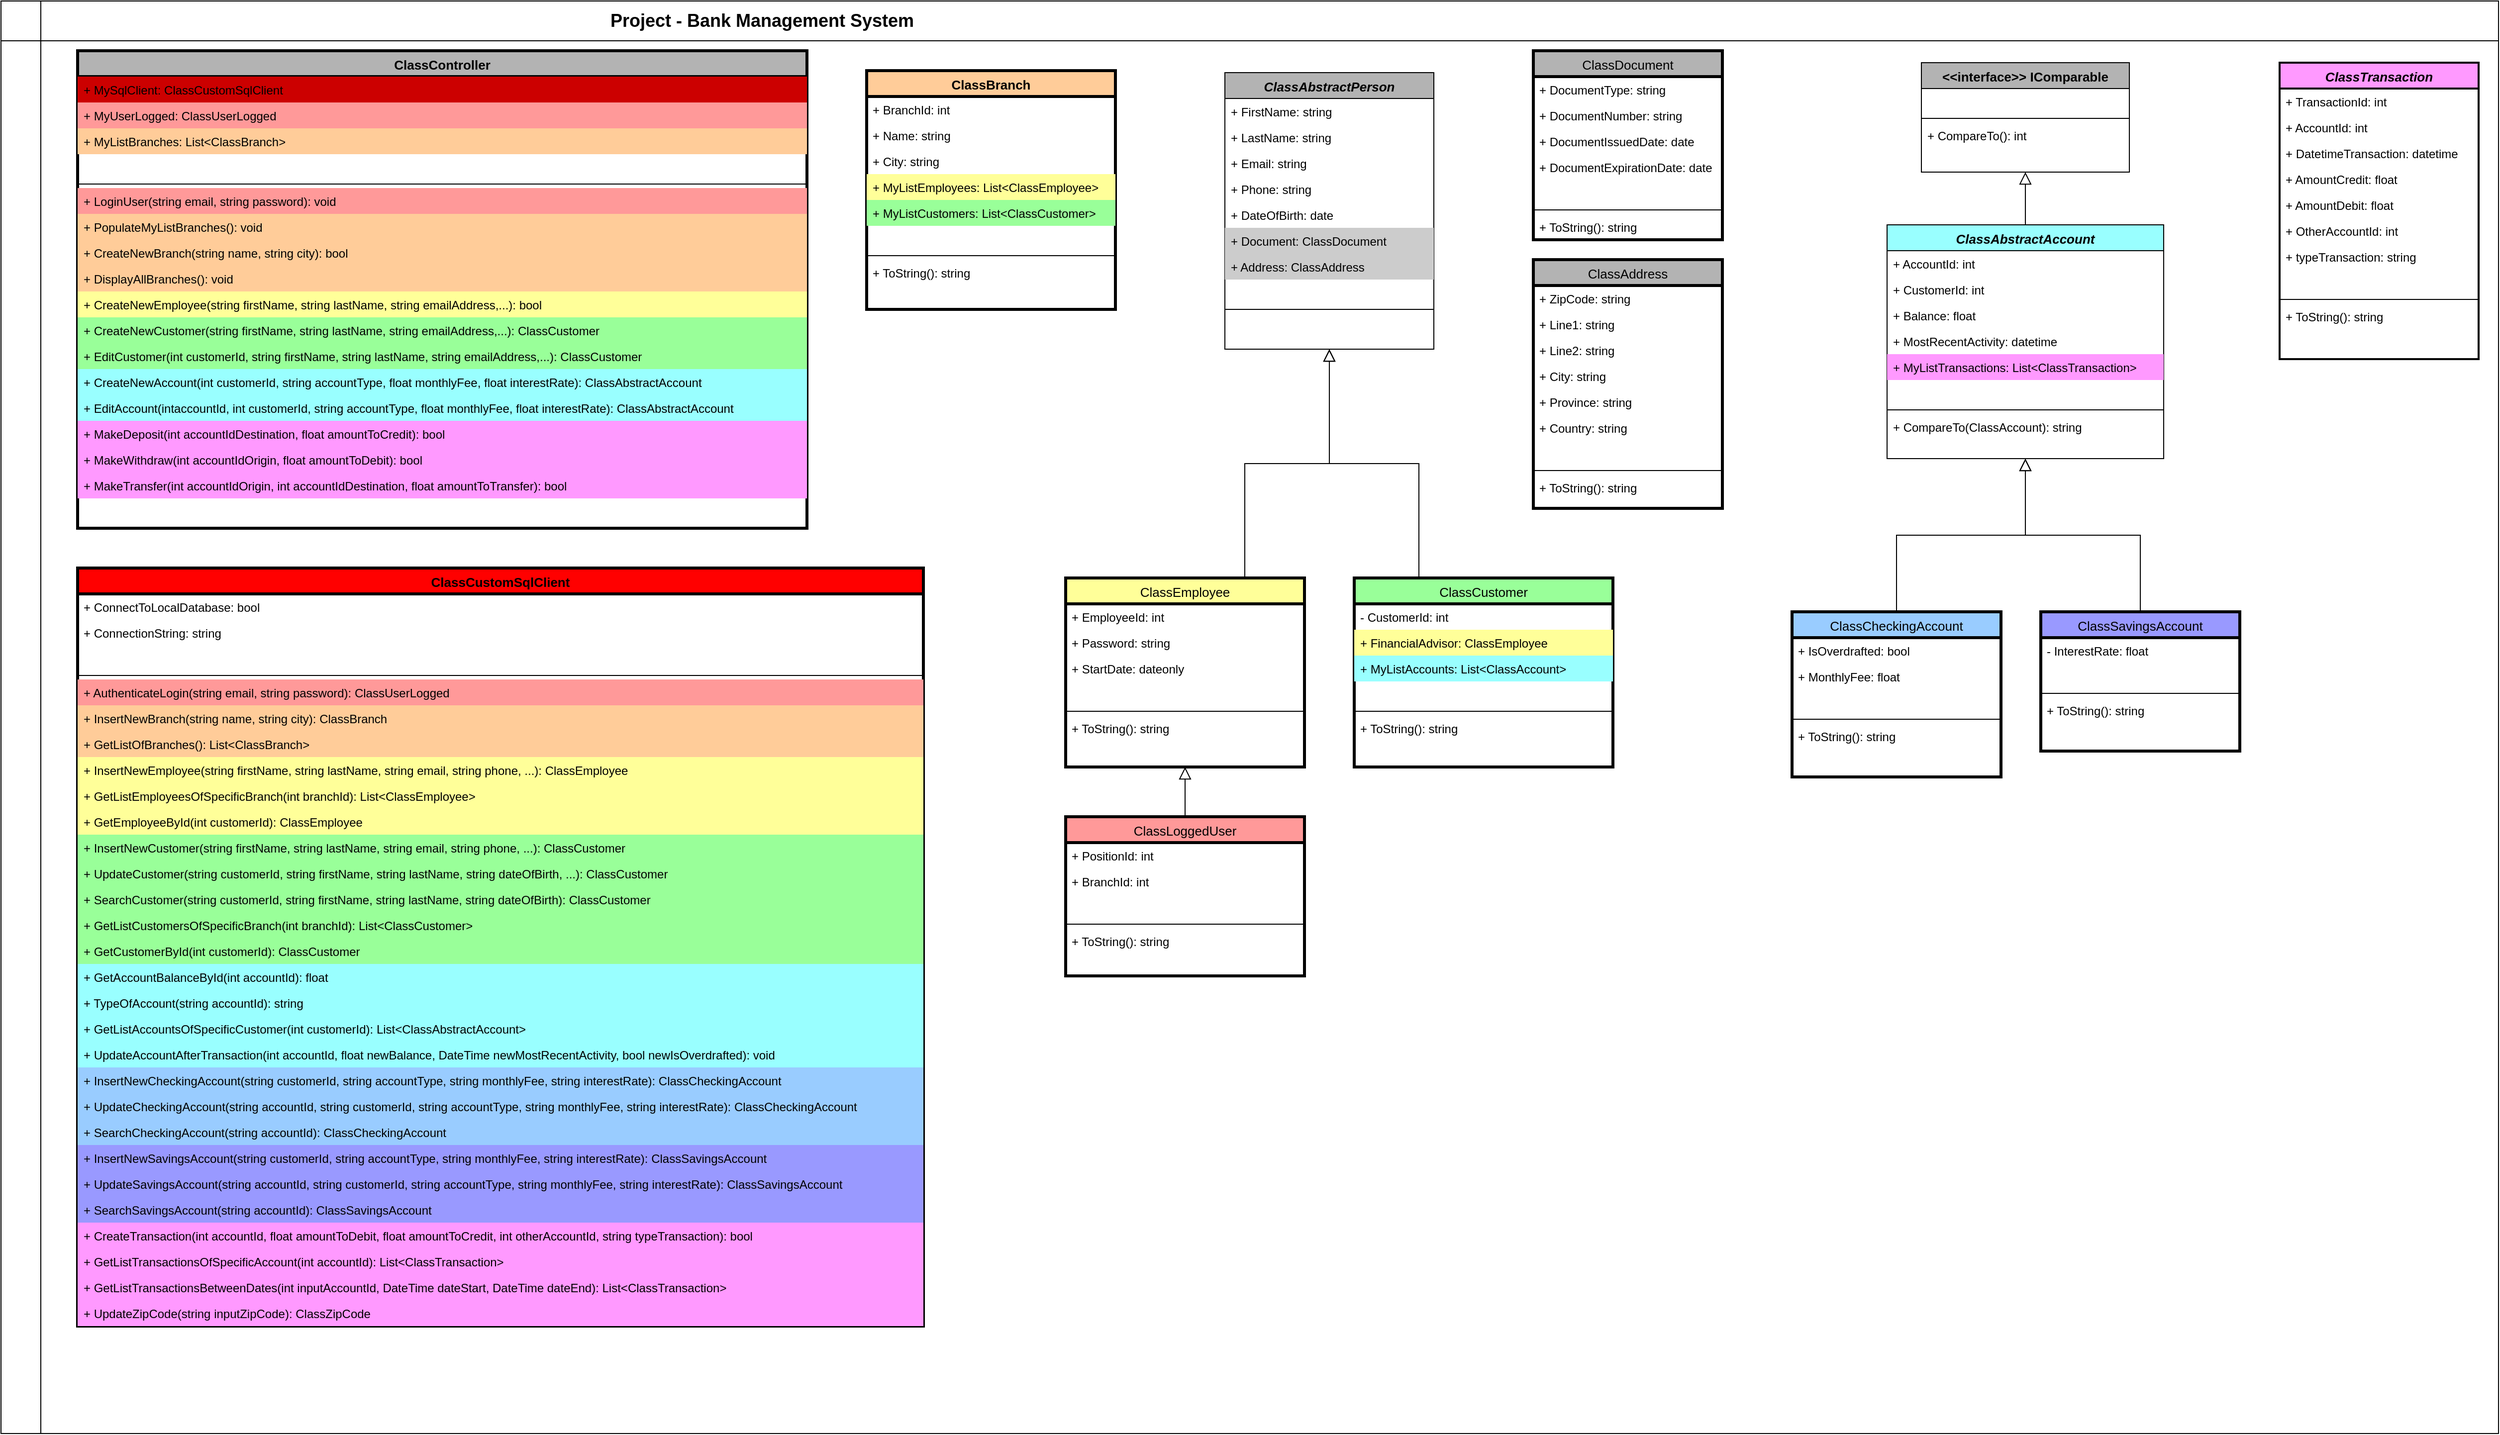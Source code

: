 <mxfile version="21.5.0" type="device">
  <diagram id="C5RBs43oDa-KdzZeNtuy" name="Page-1">
    <mxGraphModel dx="2836" dy="1736" grid="1" gridSize="10" guides="1" tooltips="1" connect="1" arrows="1" fold="1" page="1" pageScale="1" pageWidth="827" pageHeight="1169" math="0" shadow="0">
      <root>
        <mxCell id="WIyWlLk6GJQsqaUBKTNV-0" />
        <mxCell id="WIyWlLk6GJQsqaUBKTNV-1" parent="WIyWlLk6GJQsqaUBKTNV-0" />
        <mxCell id="bWELumP_BHfffEaQlAh1-49" value="" style="shape=internalStorage;whiteSpace=wrap;html=1;backgroundOutline=1;dx=40;dy=40;movable=1;resizable=1;rotatable=1;deletable=1;editable=1;locked=0;connectable=1;" parent="WIyWlLk6GJQsqaUBKTNV-1" vertex="1">
          <mxGeometry x="100" y="60" width="2510" height="1440" as="geometry" />
        </mxCell>
        <mxCell id="bWELumP_BHfffEaQlAh1-0" value="ClassBranch" style="swimlane;fontStyle=1;align=center;verticalAlign=top;childLayout=stackLayout;horizontal=1;startSize=26;horizontalStack=0;resizeParent=1;resizeLast=0;collapsible=1;marginBottom=0;rounded=0;shadow=0;strokeWidth=3;fillColor=#FFCC99;fontSize=13;" parent="WIyWlLk6GJQsqaUBKTNV-1" vertex="1">
          <mxGeometry x="970" y="130" width="250" height="240" as="geometry">
            <mxRectangle x="230" y="140" width="160" height="26" as="alternateBounds" />
          </mxGeometry>
        </mxCell>
        <mxCell id="_OIX7uprU67MnlCqu99Z-2" value="+ BranchId: int" style="text;align=left;verticalAlign=top;spacingLeft=4;spacingRight=4;overflow=hidden;rotatable=0;points=[[0,0.5],[1,0.5]];portConstraint=eastwest;rounded=0;shadow=0;html=0;" parent="bWELumP_BHfffEaQlAh1-0" vertex="1">
          <mxGeometry y="26" width="250" height="26" as="geometry" />
        </mxCell>
        <mxCell id="bWELumP_BHfffEaQlAh1-7" value="+ Name: string" style="text;align=left;verticalAlign=top;spacingLeft=4;spacingRight=4;overflow=hidden;rotatable=0;points=[[0,0.5],[1,0.5]];portConstraint=eastwest;rounded=0;shadow=0;html=0;" parent="bWELumP_BHfffEaQlAh1-0" vertex="1">
          <mxGeometry y="52" width="250" height="26" as="geometry" />
        </mxCell>
        <mxCell id="bWELumP_BHfffEaQlAh1-3" value="+ City: string" style="text;align=left;verticalAlign=top;spacingLeft=4;spacingRight=4;overflow=hidden;rotatable=0;points=[[0,0.5],[1,0.5]];portConstraint=eastwest;rounded=0;shadow=0;html=0;" parent="bWELumP_BHfffEaQlAh1-0" vertex="1">
          <mxGeometry y="78" width="250" height="26" as="geometry" />
        </mxCell>
        <mxCell id="bWELumP_BHfffEaQlAh1-2" value="+ MyListEmployees: List&lt;ClassEmployee&gt;" style="text;align=left;verticalAlign=top;spacingLeft=4;spacingRight=4;overflow=hidden;rotatable=0;points=[[0,0.5],[1,0.5]];portConstraint=eastwest;rounded=0;shadow=0;html=0;fillColor=#FFFF99;" parent="bWELumP_BHfffEaQlAh1-0" vertex="1">
          <mxGeometry y="104" width="250" height="26" as="geometry" />
        </mxCell>
        <mxCell id="bWELumP_BHfffEaQlAh1-1" value="+ MyListCustomers: List&lt;ClassCustomer&gt;" style="text;align=left;verticalAlign=top;spacingLeft=4;spacingRight=4;overflow=hidden;rotatable=0;points=[[0,0.5],[1,0.5]];portConstraint=eastwest;fillColor=#99FF99;" parent="bWELumP_BHfffEaQlAh1-0" vertex="1">
          <mxGeometry y="130" width="250" height="26" as="geometry" />
        </mxCell>
        <mxCell id="j_w2-yclpcb8d9SSP0bC-12" value=" " style="text;align=left;verticalAlign=top;spacingLeft=4;spacingRight=4;overflow=hidden;rotatable=0;points=[[0,0.5],[1,0.5]];portConstraint=eastwest;rounded=0;shadow=0;html=0;" parent="bWELumP_BHfffEaQlAh1-0" vertex="1">
          <mxGeometry y="156" width="250" height="26" as="geometry" />
        </mxCell>
        <mxCell id="bWELumP_BHfffEaQlAh1-4" value="" style="line;html=1;strokeWidth=1;align=left;verticalAlign=middle;spacingTop=-1;spacingLeft=3;spacingRight=3;rotatable=0;labelPosition=right;points=[];portConstraint=eastwest;" parent="bWELumP_BHfffEaQlAh1-0" vertex="1">
          <mxGeometry y="182" width="250" height="8" as="geometry" />
        </mxCell>
        <mxCell id="bWELumP_BHfffEaQlAh1-11" value="+ ToString(): string" style="text;align=left;verticalAlign=top;spacingLeft=4;spacingRight=4;overflow=hidden;rotatable=0;points=[[0,0.5],[1,0.5]];portConstraint=eastwest;" parent="bWELumP_BHfffEaQlAh1-0" vertex="1">
          <mxGeometry y="190" width="250" height="26" as="geometry" />
        </mxCell>
        <mxCell id="bWELumP_BHfffEaQlAh1-12" value="ClassAbstractPerson" style="swimlane;fontStyle=3;align=center;verticalAlign=top;childLayout=stackLayout;horizontal=1;startSize=26;horizontalStack=0;resizeParent=1;resizeLast=0;collapsible=1;marginBottom=0;rounded=0;shadow=0;strokeWidth=1;fillColor=#B3B3B3;fontSize=13;" parent="WIyWlLk6GJQsqaUBKTNV-1" vertex="1">
          <mxGeometry x="1330" y="132" width="210" height="278" as="geometry">
            <mxRectangle x="230" y="140" width="160" height="26" as="alternateBounds" />
          </mxGeometry>
        </mxCell>
        <mxCell id="SCwp3JF2IgFrRKz5RJRV-0" value="+ FirstName: string" style="text;align=left;verticalAlign=top;spacingLeft=4;spacingRight=4;overflow=hidden;rotatable=0;points=[[0,0.5],[1,0.5]];portConstraint=eastwest;rounded=0;shadow=0;html=0;" parent="bWELumP_BHfffEaQlAh1-12" vertex="1">
          <mxGeometry y="26" width="210" height="26" as="geometry" />
        </mxCell>
        <mxCell id="SCwp3JF2IgFrRKz5RJRV-1" value="+ LastName: string" style="text;align=left;verticalAlign=top;spacingLeft=4;spacingRight=4;overflow=hidden;rotatable=0;points=[[0,0.5],[1,0.5]];portConstraint=eastwest;rounded=0;shadow=0;html=0;" parent="bWELumP_BHfffEaQlAh1-12" vertex="1">
          <mxGeometry y="52" width="210" height="26" as="geometry" />
        </mxCell>
        <mxCell id="IxDawxTMTsxduQkfH4O1-29" value="+ Email: string" style="text;align=left;verticalAlign=top;spacingLeft=4;spacingRight=4;overflow=hidden;rotatable=0;points=[[0,0.5],[1,0.5]];portConstraint=eastwest;rounded=0;shadow=0;html=0;" parent="bWELumP_BHfffEaQlAh1-12" vertex="1">
          <mxGeometry y="78" width="210" height="26" as="geometry" />
        </mxCell>
        <mxCell id="SCwp3JF2IgFrRKz5RJRV-6" value="+ Phone: string" style="text;align=left;verticalAlign=top;spacingLeft=4;spacingRight=4;overflow=hidden;rotatable=0;points=[[0,0.5],[1,0.5]];portConstraint=eastwest;rounded=0;shadow=0;html=0;" parent="bWELumP_BHfffEaQlAh1-12" vertex="1">
          <mxGeometry y="104" width="210" height="26" as="geometry" />
        </mxCell>
        <mxCell id="SCwp3JF2IgFrRKz5RJRV-3" value="+ DateOfBirth: date" style="text;align=left;verticalAlign=top;spacingLeft=4;spacingRight=4;overflow=hidden;rotatable=0;points=[[0,0.5],[1,0.5]];portConstraint=eastwest;rounded=0;shadow=0;html=0;" parent="bWELumP_BHfffEaQlAh1-12" vertex="1">
          <mxGeometry y="130" width="210" height="26" as="geometry" />
        </mxCell>
        <mxCell id="SCwp3JF2IgFrRKz5RJRV-2" value="+ Document: ClassDocument" style="text;align=left;verticalAlign=top;spacingLeft=4;spacingRight=4;overflow=hidden;rotatable=0;points=[[0,0.5],[1,0.5]];portConstraint=eastwest;rounded=0;shadow=0;html=0;fillColor=#CCCCCC;" parent="bWELumP_BHfffEaQlAh1-12" vertex="1">
          <mxGeometry y="156" width="210" height="26" as="geometry" />
        </mxCell>
        <mxCell id="SCwp3JF2IgFrRKz5RJRV-4" value="+ Address: ClassAddress" style="text;align=left;verticalAlign=top;spacingLeft=4;spacingRight=4;overflow=hidden;rotatable=0;points=[[0,0.5],[1,0.5]];portConstraint=eastwest;rounded=0;shadow=0;html=0;fillColor=#CCCCCC;" parent="bWELumP_BHfffEaQlAh1-12" vertex="1">
          <mxGeometry y="182" width="210" height="26" as="geometry" />
        </mxCell>
        <mxCell id="j_w2-yclpcb8d9SSP0bC-13" value=" " style="text;align=left;verticalAlign=top;spacingLeft=4;spacingRight=4;overflow=hidden;rotatable=0;points=[[0,0.5],[1,0.5]];portConstraint=eastwest;rounded=0;shadow=0;html=0;" parent="bWELumP_BHfffEaQlAh1-12" vertex="1">
          <mxGeometry y="208" width="210" height="26" as="geometry" />
        </mxCell>
        <mxCell id="bWELumP_BHfffEaQlAh1-17" value="" style="line;html=1;strokeWidth=1;align=left;verticalAlign=middle;spacingTop=-1;spacingLeft=3;spacingRight=3;rotatable=0;labelPosition=right;points=[];portConstraint=eastwest;" parent="bWELumP_BHfffEaQlAh1-12" vertex="1">
          <mxGeometry y="234" width="210" height="8" as="geometry" />
        </mxCell>
        <mxCell id="bWELumP_BHfffEaQlAh1-23" value="ClassController" style="swimlane;fontStyle=1;align=center;verticalAlign=top;childLayout=stackLayout;horizontal=1;startSize=26;horizontalStack=0;resizeParent=1;resizeLast=0;collapsible=1;marginBottom=0;rounded=0;shadow=0;strokeWidth=3;fillColor=#B3B3B3;fontSize=13;" parent="WIyWlLk6GJQsqaUBKTNV-1" vertex="1">
          <mxGeometry x="177" y="110" width="733" height="480" as="geometry">
            <mxRectangle x="230" y="140" width="160" height="26" as="alternateBounds" />
          </mxGeometry>
        </mxCell>
        <mxCell id="IxDawxTMTsxduQkfH4O1-27" value="+ MySqlClient: ClassCustomSqlClient " style="text;align=left;verticalAlign=top;spacingLeft=4;spacingRight=4;overflow=hidden;rotatable=0;points=[[0,0.5],[1,0.5]];portConstraint=eastwest;rounded=0;shadow=0;html=0;fillColor=#CC0000;" parent="bWELumP_BHfffEaQlAh1-23" vertex="1">
          <mxGeometry y="26" width="733" height="26" as="geometry" />
        </mxCell>
        <mxCell id="P_RWplNVgwr7PQFw1oM7-15" value="+ MyUserLogged: ClassUserLogged" style="text;align=left;verticalAlign=top;spacingLeft=4;spacingRight=4;overflow=hidden;rotatable=0;points=[[0,0.5],[1,0.5]];portConstraint=eastwest;rounded=0;shadow=0;html=0;fillColor=#FF9999;" parent="bWELumP_BHfffEaQlAh1-23" vertex="1">
          <mxGeometry y="52" width="733" height="26" as="geometry" />
        </mxCell>
        <mxCell id="bWELumP_BHfffEaQlAh1-25" value="+ MyListBranches: List&lt;ClassBranch&gt;" style="text;align=left;verticalAlign=top;spacingLeft=4;spacingRight=4;overflow=hidden;rotatable=0;points=[[0,0.5],[1,0.5]];portConstraint=eastwest;rounded=0;shadow=0;html=0;fillColor=#FFCC99;" parent="bWELumP_BHfffEaQlAh1-23" vertex="1">
          <mxGeometry y="78" width="733" height="26" as="geometry" />
        </mxCell>
        <mxCell id="j_w2-yclpcb8d9SSP0bC-10" value=" " style="text;align=left;verticalAlign=top;spacingLeft=4;spacingRight=4;overflow=hidden;rotatable=0;points=[[0,0.5],[1,0.5]];portConstraint=eastwest;rounded=0;shadow=0;html=0;" parent="bWELumP_BHfffEaQlAh1-23" vertex="1">
          <mxGeometry y="104" width="733" height="26" as="geometry" />
        </mxCell>
        <mxCell id="bWELumP_BHfffEaQlAh1-26" value="" style="line;html=1;strokeWidth=1;align=left;verticalAlign=middle;spacingTop=-1;spacingLeft=3;spacingRight=3;rotatable=0;labelPosition=right;points=[];portConstraint=eastwest;" parent="bWELumP_BHfffEaQlAh1-23" vertex="1">
          <mxGeometry y="130" width="733" height="8" as="geometry" />
        </mxCell>
        <mxCell id="P_RWplNVgwr7PQFw1oM7-16" value="+ LoginUser(string email, string password): void" style="text;align=left;verticalAlign=top;spacingLeft=4;spacingRight=4;overflow=hidden;rotatable=0;points=[[0,0.5],[1,0.5]];portConstraint=eastwest;rounded=0;shadow=0;html=0;fillColor=#FF9999;" parent="bWELumP_BHfffEaQlAh1-23" vertex="1">
          <mxGeometry y="138" width="733" height="26" as="geometry" />
        </mxCell>
        <mxCell id="tEGWV4L5k7gkgiE-7W8W-2" value="+ PopulateMyListBranches(): void" style="text;align=left;verticalAlign=top;spacingLeft=4;spacingRight=4;overflow=hidden;rotatable=0;points=[[0,0.5],[1,0.5]];portConstraint=eastwest;rounded=0;shadow=0;html=0;fillColor=#FFCC99;" parent="bWELumP_BHfffEaQlAh1-23" vertex="1">
          <mxGeometry y="164" width="733" height="26" as="geometry" />
        </mxCell>
        <mxCell id="7AFvBBdns0E0zydLUYi4-0" value="+ CreateNewBranch(string name, string city): bool" style="text;align=left;verticalAlign=top;spacingLeft=4;spacingRight=4;overflow=hidden;rotatable=0;points=[[0,0.5],[1,0.5]];portConstraint=eastwest;rounded=0;shadow=0;html=0;fillColor=#FFCC99;" parent="bWELumP_BHfffEaQlAh1-23" vertex="1">
          <mxGeometry y="190" width="733" height="26" as="geometry" />
        </mxCell>
        <mxCell id="P_RWplNVgwr7PQFw1oM7-17" value="+ DisplayAllBranches(): void" style="text;align=left;verticalAlign=top;spacingLeft=4;spacingRight=4;overflow=hidden;rotatable=0;points=[[0,0.5],[1,0.5]];portConstraint=eastwest;rounded=0;shadow=0;html=0;fillColor=#FFCC99;" parent="bWELumP_BHfffEaQlAh1-23" vertex="1">
          <mxGeometry y="216" width="733" height="26" as="geometry" />
        </mxCell>
        <mxCell id="j_w2-yclpcb8d9SSP0bC-6" value="+ CreateNewEmployee(string firstName, string lastName, string emailAddress,...): bool" style="text;align=left;verticalAlign=top;spacingLeft=4;spacingRight=4;overflow=hidden;rotatable=0;points=[[0,0.5],[1,0.5]];portConstraint=eastwest;rounded=0;shadow=0;html=0;fillColor=#FFFF99;" parent="bWELumP_BHfffEaQlAh1-23" vertex="1">
          <mxGeometry y="242" width="733" height="26" as="geometry" />
        </mxCell>
        <mxCell id="j_w2-yclpcb8d9SSP0bC-7" value="+ CreateNewCustomer(string firstName, string lastName, string emailAddress,...): ClassCustomer" style="text;align=left;verticalAlign=top;spacingLeft=4;spacingRight=4;overflow=hidden;rotatable=0;points=[[0,0.5],[1,0.5]];portConstraint=eastwest;rounded=0;shadow=0;html=0;fillColor=#99FF99;" parent="bWELumP_BHfffEaQlAh1-23" vertex="1">
          <mxGeometry y="268" width="733" height="26" as="geometry" />
        </mxCell>
        <mxCell id="j_w2-yclpcb8d9SSP0bC-8" value="+ EditCustomer(int customerId, string firstName, string lastName, string emailAddress,...): ClassCustomer" style="text;align=left;verticalAlign=top;spacingLeft=4;spacingRight=4;overflow=hidden;rotatable=0;points=[[0,0.5],[1,0.5]];portConstraint=eastwest;rounded=0;shadow=0;html=0;fillColor=#99FF99;" parent="bWELumP_BHfffEaQlAh1-23" vertex="1">
          <mxGeometry y="294" width="733" height="26" as="geometry" />
        </mxCell>
        <mxCell id="j_w2-yclpcb8d9SSP0bC-1" value="+ CreateNewAccount(int customerId, string accountType, float monthlyFee, float interestRate): ClassAbstractAccount" style="text;align=left;verticalAlign=top;spacingLeft=4;spacingRight=4;overflow=hidden;rotatable=0;points=[[0,0.5],[1,0.5]];portConstraint=eastwest;rounded=0;shadow=0;html=0;fillColor=#99FFFF;" parent="bWELumP_BHfffEaQlAh1-23" vertex="1">
          <mxGeometry y="320" width="733" height="26" as="geometry" />
        </mxCell>
        <mxCell id="j_w2-yclpcb8d9SSP0bC-9" value="+ EditAccount(intaccountId, int customerId, string accountType, float monthlyFee, float interestRate): ClassAbstractAccount" style="text;align=left;verticalAlign=top;spacingLeft=4;spacingRight=4;overflow=hidden;rotatable=0;points=[[0,0.5],[1,0.5]];portConstraint=eastwest;rounded=0;shadow=0;html=0;fillColor=#99FFFF;" parent="bWELumP_BHfffEaQlAh1-23" vertex="1">
          <mxGeometry y="346" width="733" height="26" as="geometry" />
        </mxCell>
        <mxCell id="P_RWplNVgwr7PQFw1oM7-18" value="+ MakeDeposit(int accountIdDestination, float amountToCredit): bool" style="text;align=left;verticalAlign=top;spacingLeft=4;spacingRight=4;overflow=hidden;rotatable=0;points=[[0,0.5],[1,0.5]];portConstraint=eastwest;rounded=0;shadow=0;html=0;fillColor=#FF99FF;" parent="bWELumP_BHfffEaQlAh1-23" vertex="1">
          <mxGeometry y="372" width="733" height="26" as="geometry" />
        </mxCell>
        <mxCell id="P_RWplNVgwr7PQFw1oM7-19" value="+ MakeWithdraw(int accountIdOrigin, float amountToDebit): bool" style="text;align=left;verticalAlign=top;spacingLeft=4;spacingRight=4;overflow=hidden;rotatable=0;points=[[0,0.5],[1,0.5]];portConstraint=eastwest;rounded=0;shadow=0;html=0;fillColor=#FF99FF;" parent="bWELumP_BHfffEaQlAh1-23" vertex="1">
          <mxGeometry y="398" width="733" height="26" as="geometry" />
        </mxCell>
        <mxCell id="P_RWplNVgwr7PQFw1oM7-20" value="+ MakeTransfer(int accountIdOrigin, int accountIdDestination, float amountToTransfer): bool" style="text;align=left;verticalAlign=top;spacingLeft=4;spacingRight=4;overflow=hidden;rotatable=0;points=[[0,0.5],[1,0.5]];portConstraint=eastwest;rounded=0;shadow=0;html=0;fillColor=#FF99FF;" parent="bWELumP_BHfffEaQlAh1-23" vertex="1">
          <mxGeometry y="424" width="733" height="26" as="geometry" />
        </mxCell>
        <mxCell id="bWELumP_BHfffEaQlAh1-38" value="ClassCustomer" style="swimlane;fontStyle=0;align=center;verticalAlign=top;childLayout=stackLayout;horizontal=1;startSize=26;horizontalStack=0;resizeParent=1;resizeLast=0;collapsible=1;marginBottom=0;rounded=0;shadow=0;strokeWidth=3;fillColor=#99FF99;fontSize=13;" parent="WIyWlLk6GJQsqaUBKTNV-1" vertex="1">
          <mxGeometry x="1460" y="640" width="260" height="190" as="geometry">
            <mxRectangle x="130" y="380" width="160" height="26" as="alternateBounds" />
          </mxGeometry>
        </mxCell>
        <mxCell id="bWELumP_BHfffEaQlAh1-40" value="- CustomerId: int" style="text;align=left;verticalAlign=top;spacingLeft=4;spacingRight=4;overflow=hidden;rotatable=0;points=[[0,0.5],[1,0.5]];portConstraint=eastwest;rounded=0;shadow=0;html=0;" parent="bWELumP_BHfffEaQlAh1-38" vertex="1">
          <mxGeometry y="26" width="260" height="26" as="geometry" />
        </mxCell>
        <mxCell id="IxDawxTMTsxduQkfH4O1-41" value="+ FinancialAdvisor: ClassEmployee" style="text;align=left;verticalAlign=top;spacingLeft=4;spacingRight=4;overflow=hidden;rotatable=0;points=[[0,0.5],[1,0.5]];portConstraint=eastwest;rounded=0;shadow=0;html=0;fillColor=#FFFF99;" parent="bWELumP_BHfffEaQlAh1-38" vertex="1">
          <mxGeometry y="52" width="260" height="26" as="geometry" />
        </mxCell>
        <mxCell id="IxDawxTMTsxduQkfH4O1-26" value="+ MyListAccounts: List&lt;ClassAccount&gt;" style="text;align=left;verticalAlign=top;spacingLeft=4;spacingRight=4;overflow=hidden;rotatable=0;points=[[0,0.5],[1,0.5]];portConstraint=eastwest;rounded=0;shadow=0;html=0;fillColor=#99FFFF;" parent="bWELumP_BHfffEaQlAh1-38" vertex="1">
          <mxGeometry y="78" width="260" height="26" as="geometry" />
        </mxCell>
        <mxCell id="j_w2-yclpcb8d9SSP0bC-16" value=" " style="text;align=left;verticalAlign=top;spacingLeft=4;spacingRight=4;overflow=hidden;rotatable=0;points=[[0,0.5],[1,0.5]];portConstraint=eastwest;rounded=0;shadow=0;html=0;" parent="bWELumP_BHfffEaQlAh1-38" vertex="1">
          <mxGeometry y="104" width="260" height="26" as="geometry" />
        </mxCell>
        <mxCell id="bWELumP_BHfffEaQlAh1-41" value="" style="line;html=1;strokeWidth=1;align=left;verticalAlign=middle;spacingTop=-1;spacingLeft=3;spacingRight=3;rotatable=0;labelPosition=right;points=[];portConstraint=eastwest;" parent="bWELumP_BHfffEaQlAh1-38" vertex="1">
          <mxGeometry y="130" width="260" height="8" as="geometry" />
        </mxCell>
        <mxCell id="_OIX7uprU67MnlCqu99Z-14" value="+ ToString(): string" style="text;align=left;verticalAlign=top;spacingLeft=4;spacingRight=4;overflow=hidden;rotatable=0;points=[[0,0.5],[1,0.5]];portConstraint=eastwest;" parent="bWELumP_BHfffEaQlAh1-38" vertex="1">
          <mxGeometry y="138" width="260" height="26" as="geometry" />
        </mxCell>
        <mxCell id="bWELumP_BHfffEaQlAh1-44" value="" style="endArrow=block;endSize=10;endFill=0;shadow=0;strokeWidth=1;rounded=0;edgeStyle=elbowEdgeStyle;elbow=vertical;exitX=0.25;exitY=0;exitDx=0;exitDy=0;" parent="WIyWlLk6GJQsqaUBKTNV-1" source="bWELumP_BHfffEaQlAh1-38" target="bWELumP_BHfffEaQlAh1-12" edge="1">
          <mxGeometry width="160" relative="1" as="geometry">
            <mxPoint x="1200" y="261" as="sourcePoint" />
            <mxPoint x="1315" y="440" as="targetPoint" />
          </mxGeometry>
        </mxCell>
        <mxCell id="bWELumP_BHfffEaQlAh1-45" value="ClassEmployee" style="swimlane;fontStyle=0;align=center;verticalAlign=top;childLayout=stackLayout;horizontal=1;startSize=26;horizontalStack=0;resizeParent=1;resizeLast=0;collapsible=1;marginBottom=0;rounded=0;shadow=0;strokeWidth=3;fillColor=#FFFF99;fontSize=13;" parent="WIyWlLk6GJQsqaUBKTNV-1" vertex="1">
          <mxGeometry x="1170" y="640" width="240" height="190" as="geometry">
            <mxRectangle x="340" y="380" width="170" height="26" as="alternateBounds" />
          </mxGeometry>
        </mxCell>
        <mxCell id="bWELumP_BHfffEaQlAh1-46" value="+ EmployeeId: int" style="text;align=left;verticalAlign=top;spacingLeft=4;spacingRight=4;overflow=hidden;rotatable=0;points=[[0,0.5],[1,0.5]];portConstraint=eastwest;" parent="bWELumP_BHfffEaQlAh1-45" vertex="1">
          <mxGeometry y="26" width="240" height="26" as="geometry" />
        </mxCell>
        <mxCell id="IxDawxTMTsxduQkfH4O1-28" value="+ Password: string" style="text;align=left;verticalAlign=top;spacingLeft=4;spacingRight=4;overflow=hidden;rotatable=0;points=[[0,0.5],[1,0.5]];portConstraint=eastwest;rounded=0;shadow=0;html=0;" parent="bWELumP_BHfffEaQlAh1-45" vertex="1">
          <mxGeometry y="52" width="240" height="26" as="geometry" />
        </mxCell>
        <mxCell id="IxDawxTMTsxduQkfH4O1-1" value="+ StartDate: dateonly" style="text;align=left;verticalAlign=top;spacingLeft=4;spacingRight=4;overflow=hidden;rotatable=0;points=[[0,0.5],[1,0.5]];portConstraint=eastwest;" parent="bWELumP_BHfffEaQlAh1-45" vertex="1">
          <mxGeometry y="78" width="240" height="26" as="geometry" />
        </mxCell>
        <mxCell id="j_w2-yclpcb8d9SSP0bC-14" value=" " style="text;align=left;verticalAlign=top;spacingLeft=4;spacingRight=4;overflow=hidden;rotatable=0;points=[[0,0.5],[1,0.5]];portConstraint=eastwest;" parent="bWELumP_BHfffEaQlAh1-45" vertex="1">
          <mxGeometry y="104" width="240" height="26" as="geometry" />
        </mxCell>
        <mxCell id="bWELumP_BHfffEaQlAh1-47" value="" style="line;html=1;strokeWidth=1;align=left;verticalAlign=middle;spacingTop=-1;spacingLeft=3;spacingRight=3;rotatable=0;labelPosition=right;points=[];portConstraint=eastwest;" parent="bWELumP_BHfffEaQlAh1-45" vertex="1">
          <mxGeometry y="130" width="240" height="8" as="geometry" />
        </mxCell>
        <mxCell id="_OIX7uprU67MnlCqu99Z-16" value="+ ToString(): string" style="text;align=left;verticalAlign=top;spacingLeft=4;spacingRight=4;overflow=hidden;rotatable=0;points=[[0,0.5],[1,0.5]];portConstraint=eastwest;" parent="bWELumP_BHfffEaQlAh1-45" vertex="1">
          <mxGeometry y="138" width="240" height="26" as="geometry" />
        </mxCell>
        <mxCell id="bWELumP_BHfffEaQlAh1-48" value="" style="endArrow=block;endSize=10;endFill=0;shadow=0;strokeWidth=1;rounded=0;edgeStyle=elbowEdgeStyle;elbow=vertical;exitX=0.75;exitY=0;exitDx=0;exitDy=0;" parent="WIyWlLk6GJQsqaUBKTNV-1" source="bWELumP_BHfffEaQlAh1-45" target="bWELumP_BHfffEaQlAh1-12" edge="1">
          <mxGeometry width="160" relative="1" as="geometry">
            <mxPoint x="1210" y="431" as="sourcePoint" />
            <mxPoint x="1315" y="440" as="targetPoint" />
          </mxGeometry>
        </mxCell>
        <mxCell id="_OIX7uprU67MnlCqu99Z-0" value="&lt;b style=&quot;&quot;&gt;&lt;font style=&quot;font-size: 18px;&quot;&gt;Project - Bank Management System&lt;/font&gt;&lt;/b&gt;" style="text;strokeColor=none;align=center;fillColor=none;html=1;verticalAlign=middle;whiteSpace=wrap;rounded=0;fontSize=16;" parent="WIyWlLk6GJQsqaUBKTNV-1" vertex="1">
          <mxGeometry x="670" y="70" width="390" height="20" as="geometry" />
        </mxCell>
        <mxCell id="IxDawxTMTsxduQkfH4O1-3" value="ClassAbstractAccount" style="swimlane;fontStyle=3;align=center;verticalAlign=top;childLayout=stackLayout;horizontal=1;startSize=26;horizontalStack=0;resizeParent=1;resizeLast=0;collapsible=1;marginBottom=0;rounded=0;shadow=0;strokeWidth=1;fillColor=#99FFFF;fontSize=13;" parent="WIyWlLk6GJQsqaUBKTNV-1" vertex="1">
          <mxGeometry x="1995.5" y="285" width="278" height="235" as="geometry">
            <mxRectangle x="230" y="140" width="160" height="26" as="alternateBounds" />
          </mxGeometry>
        </mxCell>
        <mxCell id="IxDawxTMTsxduQkfH4O1-4" value="+ AccountId: int" style="text;align=left;verticalAlign=top;spacingLeft=4;spacingRight=4;overflow=hidden;rotatable=0;points=[[0,0.5],[1,0.5]];portConstraint=eastwest;" parent="IxDawxTMTsxduQkfH4O1-3" vertex="1">
          <mxGeometry y="26" width="278" height="26" as="geometry" />
        </mxCell>
        <mxCell id="P_RWplNVgwr7PQFw1oM7-4" value="+ CustomerId: int" style="text;align=left;verticalAlign=top;spacingLeft=4;spacingRight=4;overflow=hidden;rotatable=0;points=[[0,0.5],[1,0.5]];portConstraint=eastwest;" parent="IxDawxTMTsxduQkfH4O1-3" vertex="1">
          <mxGeometry y="52" width="278" height="26" as="geometry" />
        </mxCell>
        <mxCell id="IxDawxTMTsxduQkfH4O1-5" value="+ Balance: float" style="text;align=left;verticalAlign=top;spacingLeft=4;spacingRight=4;overflow=hidden;rotatable=0;points=[[0,0.5],[1,0.5]];portConstraint=eastwest;rounded=0;shadow=0;html=0;" parent="IxDawxTMTsxduQkfH4O1-3" vertex="1">
          <mxGeometry y="78" width="278" height="26" as="geometry" />
        </mxCell>
        <mxCell id="IxDawxTMTsxduQkfH4O1-6" value="+ MostRecentActivity: datetime" style="text;align=left;verticalAlign=top;spacingLeft=4;spacingRight=4;overflow=hidden;rotatable=0;points=[[0,0.5],[1,0.5]];portConstraint=eastwest;rounded=0;shadow=0;html=0;" parent="IxDawxTMTsxduQkfH4O1-3" vertex="1">
          <mxGeometry y="104" width="278" height="26" as="geometry" />
        </mxCell>
        <mxCell id="IxDawxTMTsxduQkfH4O1-67" value="+ MyListTransactions: List&lt;ClassTransaction&gt;" style="text;align=left;verticalAlign=top;spacingLeft=4;spacingRight=4;overflow=hidden;rotatable=0;points=[[0,0.5],[1,0.5]];portConstraint=eastwest;rounded=0;shadow=0;html=0;fillColor=#FF99FF;" parent="IxDawxTMTsxduQkfH4O1-3" vertex="1">
          <mxGeometry y="130" width="278" height="26" as="geometry" />
        </mxCell>
        <mxCell id="j_w2-yclpcb8d9SSP0bC-19" value=" " style="text;align=left;verticalAlign=top;spacingLeft=4;spacingRight=4;overflow=hidden;rotatable=0;points=[[0,0.5],[1,0.5]];portConstraint=eastwest;rounded=0;shadow=0;html=0;" parent="IxDawxTMTsxduQkfH4O1-3" vertex="1">
          <mxGeometry y="156" width="278" height="26" as="geometry" />
        </mxCell>
        <mxCell id="IxDawxTMTsxduQkfH4O1-7" value="" style="line;html=1;strokeWidth=1;align=left;verticalAlign=middle;spacingTop=-1;spacingLeft=3;spacingRight=3;rotatable=0;labelPosition=right;points=[];portConstraint=eastwest;" parent="IxDawxTMTsxduQkfH4O1-3" vertex="1">
          <mxGeometry y="182" width="278" height="8" as="geometry" />
        </mxCell>
        <mxCell id="IxDawxTMTsxduQkfH4O1-8" value="+ CompareTo(ClassAccount): string" style="text;align=left;verticalAlign=top;spacingLeft=4;spacingRight=4;overflow=hidden;rotatable=0;points=[[0,0.5],[1,0.5]];portConstraint=eastwest;" parent="IxDawxTMTsxduQkfH4O1-3" vertex="1">
          <mxGeometry y="190" width="278" height="26" as="geometry" />
        </mxCell>
        <mxCell id="IxDawxTMTsxduQkfH4O1-9" value="ClassCheckingAccount" style="swimlane;fontStyle=0;align=center;verticalAlign=top;childLayout=stackLayout;horizontal=1;startSize=26;horizontalStack=0;resizeParent=1;resizeLast=0;collapsible=1;marginBottom=0;rounded=0;shadow=0;strokeWidth=3;fillColor=#99CCFF;fontSize=13;" parent="WIyWlLk6GJQsqaUBKTNV-1" vertex="1">
          <mxGeometry x="1900" y="674" width="210" height="166" as="geometry">
            <mxRectangle x="130" y="380" width="160" height="26" as="alternateBounds" />
          </mxGeometry>
        </mxCell>
        <mxCell id="IxDawxTMTsxduQkfH4O1-10" value="+ IsOverdrafted: bool" style="text;align=left;verticalAlign=top;spacingLeft=4;spacingRight=4;overflow=hidden;rotatable=0;points=[[0,0.5],[1,0.5]];portConstraint=eastwest;rounded=0;shadow=0;html=0;" parent="IxDawxTMTsxduQkfH4O1-9" vertex="1">
          <mxGeometry y="26" width="210" height="26" as="geometry" />
        </mxCell>
        <mxCell id="P_RWplNVgwr7PQFw1oM7-3" value="+ MonthlyFee: float" style="text;align=left;verticalAlign=top;spacingLeft=4;spacingRight=4;overflow=hidden;rotatable=0;points=[[0,0.5],[1,0.5]];portConstraint=eastwest;rounded=0;shadow=0;html=0;" parent="IxDawxTMTsxduQkfH4O1-9" vertex="1">
          <mxGeometry y="52" width="210" height="26" as="geometry" />
        </mxCell>
        <mxCell id="j_w2-yclpcb8d9SSP0bC-20" value=" " style="text;align=left;verticalAlign=top;spacingLeft=4;spacingRight=4;overflow=hidden;rotatable=0;points=[[0,0.5],[1,0.5]];portConstraint=eastwest;rounded=0;shadow=0;html=0;" parent="IxDawxTMTsxduQkfH4O1-9" vertex="1">
          <mxGeometry y="78" width="210" height="26" as="geometry" />
        </mxCell>
        <mxCell id="IxDawxTMTsxduQkfH4O1-11" value="" style="line;html=1;strokeWidth=1;align=left;verticalAlign=middle;spacingTop=-1;spacingLeft=3;spacingRight=3;rotatable=0;labelPosition=right;points=[];portConstraint=eastwest;" parent="IxDawxTMTsxduQkfH4O1-9" vertex="1">
          <mxGeometry y="104" width="210" height="8" as="geometry" />
        </mxCell>
        <mxCell id="IxDawxTMTsxduQkfH4O1-71" value="+ ToString(): string" style="text;align=left;verticalAlign=top;spacingLeft=4;spacingRight=4;overflow=hidden;rotatable=0;points=[[0,0.5],[1,0.5]];portConstraint=eastwest;" parent="IxDawxTMTsxduQkfH4O1-9" vertex="1">
          <mxGeometry y="112" width="210" height="26" as="geometry" />
        </mxCell>
        <mxCell id="IxDawxTMTsxduQkfH4O1-13" value="" style="endArrow=block;endSize=10;endFill=0;shadow=0;strokeWidth=1;rounded=0;edgeStyle=elbowEdgeStyle;elbow=vertical;entryX=0.5;entryY=1;entryDx=0;entryDy=0;" parent="WIyWlLk6GJQsqaUBKTNV-1" source="IxDawxTMTsxduQkfH4O1-9" target="IxDawxTMTsxduQkfH4O1-3" edge="1">
          <mxGeometry width="160" relative="1" as="geometry">
            <mxPoint x="1752" y="369" as="sourcePoint" />
            <mxPoint x="1872" y="494" as="targetPoint" />
          </mxGeometry>
        </mxCell>
        <mxCell id="IxDawxTMTsxduQkfH4O1-14" value="ClassSavingsAccount" style="swimlane;fontStyle=0;align=center;verticalAlign=top;childLayout=stackLayout;horizontal=1;startSize=26;horizontalStack=0;resizeParent=1;resizeLast=0;collapsible=1;marginBottom=0;rounded=0;shadow=0;strokeWidth=3;fillColor=#9999FF;fontSize=13;" parent="WIyWlLk6GJQsqaUBKTNV-1" vertex="1">
          <mxGeometry x="2150" y="674" width="200" height="140" as="geometry">
            <mxRectangle x="340" y="380" width="170" height="26" as="alternateBounds" />
          </mxGeometry>
        </mxCell>
        <mxCell id="IxDawxTMTsxduQkfH4O1-15" value="- InterestRate: float" style="text;align=left;verticalAlign=top;spacingLeft=4;spacingRight=4;overflow=hidden;rotatable=0;points=[[0,0.5],[1,0.5]];portConstraint=eastwest;" parent="IxDawxTMTsxduQkfH4O1-14" vertex="1">
          <mxGeometry y="26" width="200" height="26" as="geometry" />
        </mxCell>
        <mxCell id="j_w2-yclpcb8d9SSP0bC-21" value=" " style="text;align=left;verticalAlign=top;spacingLeft=4;spacingRight=4;overflow=hidden;rotatable=0;points=[[0,0.5],[1,0.5]];portConstraint=eastwest;" parent="IxDawxTMTsxduQkfH4O1-14" vertex="1">
          <mxGeometry y="52" width="200" height="26" as="geometry" />
        </mxCell>
        <mxCell id="IxDawxTMTsxduQkfH4O1-18" value="" style="line;html=1;strokeWidth=1;align=left;verticalAlign=middle;spacingTop=-1;spacingLeft=3;spacingRight=3;rotatable=0;labelPosition=right;points=[];portConstraint=eastwest;" parent="IxDawxTMTsxduQkfH4O1-14" vertex="1">
          <mxGeometry y="78" width="200" height="8" as="geometry" />
        </mxCell>
        <mxCell id="IxDawxTMTsxduQkfH4O1-19" value="+ ToString(): string" style="text;align=left;verticalAlign=top;spacingLeft=4;spacingRight=4;overflow=hidden;rotatable=0;points=[[0,0.5],[1,0.5]];portConstraint=eastwest;" parent="IxDawxTMTsxduQkfH4O1-14" vertex="1">
          <mxGeometry y="86" width="200" height="26" as="geometry" />
        </mxCell>
        <mxCell id="IxDawxTMTsxduQkfH4O1-20" value="" style="endArrow=block;endSize=10;endFill=0;shadow=0;strokeWidth=1;rounded=0;edgeStyle=elbowEdgeStyle;elbow=vertical;entryX=0.5;entryY=1;entryDx=0;entryDy=0;" parent="WIyWlLk6GJQsqaUBKTNV-1" source="IxDawxTMTsxduQkfH4O1-14" target="IxDawxTMTsxduQkfH4O1-3" edge="1">
          <mxGeometry width="160" relative="1" as="geometry">
            <mxPoint x="1762" y="539" as="sourcePoint" />
            <mxPoint x="1872" y="484" as="targetPoint" />
          </mxGeometry>
        </mxCell>
        <mxCell id="IxDawxTMTsxduQkfH4O1-21" value="&lt;&lt;interface&gt;&gt; IComparable" style="swimlane;fontStyle=1;align=center;verticalAlign=top;childLayout=stackLayout;horizontal=1;startSize=26;horizontalStack=0;resizeParent=1;resizeLast=0;collapsible=1;marginBottom=0;rounded=0;shadow=0;strokeWidth=1;fillColor=#B3B3B3;fontSize=13;" parent="WIyWlLk6GJQsqaUBKTNV-1" vertex="1">
          <mxGeometry x="2030" y="122" width="209" height="110" as="geometry">
            <mxRectangle x="230" y="140" width="160" height="26" as="alternateBounds" />
          </mxGeometry>
        </mxCell>
        <mxCell id="IxDawxTMTsxduQkfH4O1-22" value=" " style="text;align=left;verticalAlign=top;spacingLeft=4;spacingRight=4;overflow=hidden;rotatable=0;points=[[0,0.5],[1,0.5]];portConstraint=eastwest;" parent="IxDawxTMTsxduQkfH4O1-21" vertex="1">
          <mxGeometry y="26" width="209" height="26" as="geometry" />
        </mxCell>
        <mxCell id="IxDawxTMTsxduQkfH4O1-23" value="" style="line;html=1;strokeWidth=1;align=left;verticalAlign=middle;spacingTop=-1;spacingLeft=3;spacingRight=3;rotatable=0;labelPosition=right;points=[];portConstraint=eastwest;" parent="IxDawxTMTsxduQkfH4O1-21" vertex="1">
          <mxGeometry y="52" width="209" height="8" as="geometry" />
        </mxCell>
        <mxCell id="IxDawxTMTsxduQkfH4O1-24" value="+ CompareTo(): int" style="text;align=left;verticalAlign=top;spacingLeft=4;spacingRight=4;overflow=hidden;rotatable=0;points=[[0,0.5],[1,0.5]];portConstraint=eastwest;" parent="IxDawxTMTsxduQkfH4O1-21" vertex="1">
          <mxGeometry y="60" width="209" height="26" as="geometry" />
        </mxCell>
        <mxCell id="IxDawxTMTsxduQkfH4O1-25" value="" style="endArrow=block;endSize=10;endFill=0;shadow=0;strokeWidth=1;rounded=0;edgeStyle=elbowEdgeStyle;elbow=vertical;exitX=0.5;exitY=0;exitDx=0;exitDy=0;entryX=0.5;entryY=1;entryDx=0;entryDy=0;" parent="WIyWlLk6GJQsqaUBKTNV-1" source="IxDawxTMTsxduQkfH4O1-3" target="IxDawxTMTsxduQkfH4O1-21" edge="1">
          <mxGeometry width="160" relative="1" as="geometry">
            <mxPoint x="1987" y="414" as="sourcePoint" />
            <mxPoint x="1841" y="284" as="targetPoint" />
          </mxGeometry>
        </mxCell>
        <mxCell id="IxDawxTMTsxduQkfH4O1-44" value="ClassTransaction" style="swimlane;fontStyle=3;align=center;verticalAlign=top;childLayout=stackLayout;horizontal=1;startSize=26;horizontalStack=0;resizeParent=1;resizeLast=0;collapsible=1;marginBottom=0;rounded=0;shadow=0;strokeWidth=2;fillColor=#FF99FF;fontSize=13;" parent="WIyWlLk6GJQsqaUBKTNV-1" vertex="1">
          <mxGeometry x="2390" y="122" width="200" height="298" as="geometry">
            <mxRectangle x="230" y="140" width="160" height="26" as="alternateBounds" />
          </mxGeometry>
        </mxCell>
        <mxCell id="IxDawxTMTsxduQkfH4O1-45" value="+ TransactionId: int" style="text;align=left;verticalAlign=top;spacingLeft=4;spacingRight=4;overflow=hidden;rotatable=0;points=[[0,0.5],[1,0.5]];portConstraint=eastwest;" parent="IxDawxTMTsxduQkfH4O1-44" vertex="1">
          <mxGeometry y="26" width="200" height="26" as="geometry" />
        </mxCell>
        <mxCell id="P_RWplNVgwr7PQFw1oM7-0" value="+ AccountId: int" style="text;align=left;verticalAlign=top;spacingLeft=4;spacingRight=4;overflow=hidden;rotatable=0;points=[[0,0.5],[1,0.5]];portConstraint=eastwest;" parent="IxDawxTMTsxduQkfH4O1-44" vertex="1">
          <mxGeometry y="52" width="200" height="26" as="geometry" />
        </mxCell>
        <mxCell id="IxDawxTMTsxduQkfH4O1-47" value="+ DatetimeTransaction: datetime" style="text;align=left;verticalAlign=top;spacingLeft=4;spacingRight=4;overflow=hidden;rotatable=0;points=[[0,0.5],[1,0.5]];portConstraint=eastwest;rounded=0;shadow=0;html=0;" parent="IxDawxTMTsxduQkfH4O1-44" vertex="1">
          <mxGeometry y="78" width="200" height="26" as="geometry" />
        </mxCell>
        <mxCell id="P_RWplNVgwr7PQFw1oM7-1" value="+ AmountCredit: float" style="text;align=left;verticalAlign=top;spacingLeft=4;spacingRight=4;overflow=hidden;rotatable=0;points=[[0,0.5],[1,0.5]];portConstraint=eastwest;rounded=0;shadow=0;html=0;" parent="IxDawxTMTsxduQkfH4O1-44" vertex="1">
          <mxGeometry y="104" width="200" height="26" as="geometry" />
        </mxCell>
        <mxCell id="IxDawxTMTsxduQkfH4O1-46" value="+ AmountDebit: float" style="text;align=left;verticalAlign=top;spacingLeft=4;spacingRight=4;overflow=hidden;rotatable=0;points=[[0,0.5],[1,0.5]];portConstraint=eastwest;rounded=0;shadow=0;html=0;" parent="IxDawxTMTsxduQkfH4O1-44" vertex="1">
          <mxGeometry y="130" width="200" height="26" as="geometry" />
        </mxCell>
        <mxCell id="P_RWplNVgwr7PQFw1oM7-2" value="+ OtherAccountId: int" style="text;align=left;verticalAlign=top;spacingLeft=4;spacingRight=4;overflow=hidden;rotatable=0;points=[[0,0.5],[1,0.5]];portConstraint=eastwest;rounded=0;shadow=0;html=0;" parent="IxDawxTMTsxduQkfH4O1-44" vertex="1">
          <mxGeometry y="156" width="200" height="26" as="geometry" />
        </mxCell>
        <mxCell id="oTFWgqZtgz8kUjQf01Ag-14" value="+ typeTransaction: string" style="text;align=left;verticalAlign=top;spacingLeft=4;spacingRight=4;overflow=hidden;rotatable=0;points=[[0,0.5],[1,0.5]];portConstraint=eastwest;rounded=0;shadow=0;html=0;" parent="IxDawxTMTsxduQkfH4O1-44" vertex="1">
          <mxGeometry y="182" width="200" height="26" as="geometry" />
        </mxCell>
        <mxCell id="j_w2-yclpcb8d9SSP0bC-22" value=" " style="text;align=left;verticalAlign=top;spacingLeft=4;spacingRight=4;overflow=hidden;rotatable=0;points=[[0,0.5],[1,0.5]];portConstraint=eastwest;rounded=0;shadow=0;html=0;" parent="IxDawxTMTsxduQkfH4O1-44" vertex="1">
          <mxGeometry y="208" width="200" height="26" as="geometry" />
        </mxCell>
        <mxCell id="IxDawxTMTsxduQkfH4O1-48" value="" style="line;html=1;strokeWidth=1;align=left;verticalAlign=middle;spacingTop=-1;spacingLeft=3;spacingRight=3;rotatable=0;labelPosition=right;points=[];portConstraint=eastwest;" parent="IxDawxTMTsxduQkfH4O1-44" vertex="1">
          <mxGeometry y="234" width="200" height="8" as="geometry" />
        </mxCell>
        <mxCell id="IxDawxTMTsxduQkfH4O1-60" value="+ ToString(): string" style="text;align=left;verticalAlign=top;spacingLeft=4;spacingRight=4;overflow=hidden;rotatable=0;points=[[0,0.5],[1,0.5]];portConstraint=eastwest;" parent="IxDawxTMTsxduQkfH4O1-44" vertex="1">
          <mxGeometry y="242" width="200" height="26" as="geometry" />
        </mxCell>
        <mxCell id="SCwp3JF2IgFrRKz5RJRV-7" value="ClassDocument" style="swimlane;fontStyle=0;align=center;verticalAlign=top;childLayout=stackLayout;horizontal=1;startSize=26;horizontalStack=0;resizeParent=1;resizeLast=0;collapsible=1;marginBottom=0;rounded=0;shadow=0;strokeWidth=3;fillColor=#B3B3B3;fontSize=13;" parent="WIyWlLk6GJQsqaUBKTNV-1" vertex="1">
          <mxGeometry x="1640" y="110" width="190" height="190" as="geometry">
            <mxRectangle x="340" y="380" width="170" height="26" as="alternateBounds" />
          </mxGeometry>
        </mxCell>
        <mxCell id="SCwp3JF2IgFrRKz5RJRV-8" value="+ DocumentType: string" style="text;align=left;verticalAlign=top;spacingLeft=4;spacingRight=4;overflow=hidden;rotatable=0;points=[[0,0.5],[1,0.5]];portConstraint=eastwest;" parent="SCwp3JF2IgFrRKz5RJRV-7" vertex="1">
          <mxGeometry y="26" width="190" height="26" as="geometry" />
        </mxCell>
        <mxCell id="SCwp3JF2IgFrRKz5RJRV-9" value="+ DocumentNumber: string" style="text;align=left;verticalAlign=top;spacingLeft=4;spacingRight=4;overflow=hidden;rotatable=0;points=[[0,0.5],[1,0.5]];portConstraint=eastwest;" parent="SCwp3JF2IgFrRKz5RJRV-7" vertex="1">
          <mxGeometry y="52" width="190" height="26" as="geometry" />
        </mxCell>
        <mxCell id="SCwp3JF2IgFrRKz5RJRV-10" value="+ DocumentIssuedDate: date" style="text;align=left;verticalAlign=top;spacingLeft=4;spacingRight=4;overflow=hidden;rotatable=0;points=[[0,0.5],[1,0.5]];portConstraint=eastwest;" parent="SCwp3JF2IgFrRKz5RJRV-7" vertex="1">
          <mxGeometry y="78" width="190" height="26" as="geometry" />
        </mxCell>
        <mxCell id="SCwp3JF2IgFrRKz5RJRV-14" value="+ DocumentExpirationDate: date" style="text;align=left;verticalAlign=top;spacingLeft=4;spacingRight=4;overflow=hidden;rotatable=0;points=[[0,0.5],[1,0.5]];portConstraint=eastwest;" parent="SCwp3JF2IgFrRKz5RJRV-7" vertex="1">
          <mxGeometry y="104" width="190" height="26" as="geometry" />
        </mxCell>
        <mxCell id="j_w2-yclpcb8d9SSP0bC-17" value=" " style="text;align=left;verticalAlign=top;spacingLeft=4;spacingRight=4;overflow=hidden;rotatable=0;points=[[0,0.5],[1,0.5]];portConstraint=eastwest;" parent="SCwp3JF2IgFrRKz5RJRV-7" vertex="1">
          <mxGeometry y="130" width="190" height="26" as="geometry" />
        </mxCell>
        <mxCell id="SCwp3JF2IgFrRKz5RJRV-11" value="" style="line;html=1;strokeWidth=1;align=left;verticalAlign=middle;spacingTop=-1;spacingLeft=3;spacingRight=3;rotatable=0;labelPosition=right;points=[];portConstraint=eastwest;" parent="SCwp3JF2IgFrRKz5RJRV-7" vertex="1">
          <mxGeometry y="156" width="190" height="8" as="geometry" />
        </mxCell>
        <mxCell id="SCwp3JF2IgFrRKz5RJRV-13" value="+ ToString(): string" style="text;align=left;verticalAlign=top;spacingLeft=4;spacingRight=4;overflow=hidden;rotatable=0;points=[[0,0.5],[1,0.5]];portConstraint=eastwest;" parent="SCwp3JF2IgFrRKz5RJRV-7" vertex="1">
          <mxGeometry y="164" width="190" height="26" as="geometry" />
        </mxCell>
        <mxCell id="SCwp3JF2IgFrRKz5RJRV-15" value="ClassAddress" style="swimlane;fontStyle=0;align=center;verticalAlign=top;childLayout=stackLayout;horizontal=1;startSize=26;horizontalStack=0;resizeParent=1;resizeLast=0;collapsible=1;marginBottom=0;rounded=0;shadow=0;strokeWidth=3;fillColor=#B3B3B3;fontSize=13;" parent="WIyWlLk6GJQsqaUBKTNV-1" vertex="1">
          <mxGeometry x="1640" y="320" width="190" height="250" as="geometry">
            <mxRectangle x="340" y="380" width="170" height="26" as="alternateBounds" />
          </mxGeometry>
        </mxCell>
        <mxCell id="SCwp3JF2IgFrRKz5RJRV-16" value="+ ZipCode: string" style="text;align=left;verticalAlign=top;spacingLeft=4;spacingRight=4;overflow=hidden;rotatable=0;points=[[0,0.5],[1,0.5]];portConstraint=eastwest;" parent="SCwp3JF2IgFrRKz5RJRV-15" vertex="1">
          <mxGeometry y="26" width="190" height="26" as="geometry" />
        </mxCell>
        <mxCell id="SCwp3JF2IgFrRKz5RJRV-17" value="+ Line1: string" style="text;align=left;verticalAlign=top;spacingLeft=4;spacingRight=4;overflow=hidden;rotatable=0;points=[[0,0.5],[1,0.5]];portConstraint=eastwest;" parent="SCwp3JF2IgFrRKz5RJRV-15" vertex="1">
          <mxGeometry y="52" width="190" height="26" as="geometry" />
        </mxCell>
        <mxCell id="SCwp3JF2IgFrRKz5RJRV-22" value="+ Line2: string" style="text;align=left;verticalAlign=top;spacingLeft=4;spacingRight=4;overflow=hidden;rotatable=0;points=[[0,0.5],[1,0.5]];portConstraint=eastwest;" parent="SCwp3JF2IgFrRKz5RJRV-15" vertex="1">
          <mxGeometry y="78" width="190" height="26" as="geometry" />
        </mxCell>
        <mxCell id="SCwp3JF2IgFrRKz5RJRV-18" value="+ City: string" style="text;align=left;verticalAlign=top;spacingLeft=4;spacingRight=4;overflow=hidden;rotatable=0;points=[[0,0.5],[1,0.5]];portConstraint=eastwest;" parent="SCwp3JF2IgFrRKz5RJRV-15" vertex="1">
          <mxGeometry y="104" width="190" height="26" as="geometry" />
        </mxCell>
        <mxCell id="SCwp3JF2IgFrRKz5RJRV-19" value="+ Province: string" style="text;align=left;verticalAlign=top;spacingLeft=4;spacingRight=4;overflow=hidden;rotatable=0;points=[[0,0.5],[1,0.5]];portConstraint=eastwest;" parent="SCwp3JF2IgFrRKz5RJRV-15" vertex="1">
          <mxGeometry y="130" width="190" height="26" as="geometry" />
        </mxCell>
        <mxCell id="SCwp3JF2IgFrRKz5RJRV-23" value="+ Country: string" style="text;align=left;verticalAlign=top;spacingLeft=4;spacingRight=4;overflow=hidden;rotatable=0;points=[[0,0.5],[1,0.5]];portConstraint=eastwest;" parent="SCwp3JF2IgFrRKz5RJRV-15" vertex="1">
          <mxGeometry y="156" width="190" height="26" as="geometry" />
        </mxCell>
        <mxCell id="j_w2-yclpcb8d9SSP0bC-18" value=" " style="text;align=left;verticalAlign=top;spacingLeft=4;spacingRight=4;overflow=hidden;rotatable=0;points=[[0,0.5],[1,0.5]];portConstraint=eastwest;" parent="SCwp3JF2IgFrRKz5RJRV-15" vertex="1">
          <mxGeometry y="182" width="190" height="26" as="geometry" />
        </mxCell>
        <mxCell id="SCwp3JF2IgFrRKz5RJRV-20" value="" style="line;html=1;strokeWidth=1;align=left;verticalAlign=middle;spacingTop=-1;spacingLeft=3;spacingRight=3;rotatable=0;labelPosition=right;points=[];portConstraint=eastwest;" parent="SCwp3JF2IgFrRKz5RJRV-15" vertex="1">
          <mxGeometry y="208" width="190" height="8" as="geometry" />
        </mxCell>
        <mxCell id="SCwp3JF2IgFrRKz5RJRV-21" value="+ ToString(): string" style="text;align=left;verticalAlign=top;spacingLeft=4;spacingRight=4;overflow=hidden;rotatable=0;points=[[0,0.5],[1,0.5]];portConstraint=eastwest;" parent="SCwp3JF2IgFrRKz5RJRV-15" vertex="1">
          <mxGeometry y="216" width="190" height="26" as="geometry" />
        </mxCell>
        <mxCell id="WvpL2bf3Nw4fMEwJJKDr-2" value="ClassCustomSqlClient" style="swimlane;fontStyle=1;align=center;verticalAlign=top;childLayout=stackLayout;horizontal=1;startSize=26;horizontalStack=0;resizeParent=1;resizeLast=0;collapsible=1;marginBottom=0;rounded=0;shadow=0;strokeWidth=3;fillColor=#FF0000;fontSize=13;" parent="WIyWlLk6GJQsqaUBKTNV-1" vertex="1">
          <mxGeometry x="177" y="630" width="850" height="762" as="geometry">
            <mxRectangle x="230" y="140" width="160" height="26" as="alternateBounds" />
          </mxGeometry>
        </mxCell>
        <mxCell id="WvpL2bf3Nw4fMEwJJKDr-3" value="+ ConnectToLocalDatabase: bool" style="text;align=left;verticalAlign=top;spacingLeft=4;spacingRight=4;overflow=hidden;rotatable=0;points=[[0,0.5],[1,0.5]];portConstraint=eastwest;rounded=0;shadow=0;html=0;" parent="WvpL2bf3Nw4fMEwJJKDr-2" vertex="1">
          <mxGeometry y="26" width="850" height="26" as="geometry" />
        </mxCell>
        <mxCell id="WvpL2bf3Nw4fMEwJJKDr-4" value="+ ConnectionString: string" style="text;align=left;verticalAlign=top;spacingLeft=4;spacingRight=4;overflow=hidden;rotatable=0;points=[[0,0.5],[1,0.5]];portConstraint=eastwest;rounded=0;shadow=0;html=0;" parent="WvpL2bf3Nw4fMEwJJKDr-2" vertex="1">
          <mxGeometry y="52" width="850" height="26" as="geometry" />
        </mxCell>
        <mxCell id="j_w2-yclpcb8d9SSP0bC-11" value=" " style="text;align=left;verticalAlign=top;spacingLeft=4;spacingRight=4;overflow=hidden;rotatable=0;points=[[0,0.5],[1,0.5]];portConstraint=eastwest;rounded=0;shadow=0;html=0;" parent="WvpL2bf3Nw4fMEwJJKDr-2" vertex="1">
          <mxGeometry y="78" width="850" height="26" as="geometry" />
        </mxCell>
        <mxCell id="WvpL2bf3Nw4fMEwJJKDr-7" value="" style="line;html=1;strokeWidth=1;align=left;verticalAlign=middle;spacingTop=-1;spacingLeft=3;spacingRight=3;rotatable=0;labelPosition=right;points=[];portConstraint=eastwest;" parent="WvpL2bf3Nw4fMEwJJKDr-2" vertex="1">
          <mxGeometry y="104" width="850" height="8" as="geometry" />
        </mxCell>
        <mxCell id="WvpL2bf3Nw4fMEwJJKDr-10" value="+ AuthenticateLogin(string email, string password): ClassUserLogged" style="text;align=left;verticalAlign=top;spacingLeft=4;spacingRight=4;overflow=hidden;rotatable=0;points=[[0,0.5],[1,0.5]];portConstraint=eastwest;rounded=0;shadow=0;html=0;fillColor=#FF9999;" parent="WvpL2bf3Nw4fMEwJJKDr-2" vertex="1">
          <mxGeometry y="112" width="850" height="26" as="geometry" />
        </mxCell>
        <mxCell id="7AFvBBdns0E0zydLUYi4-1" value="+ InsertNewBranch(string name, string city): ClassBranch" style="text;align=left;verticalAlign=top;spacingLeft=4;spacingRight=4;overflow=hidden;rotatable=0;points=[[0,0.5],[1,0.5]];portConstraint=eastwest;rounded=0;shadow=0;html=0;fillColor=#FFCC99;" parent="WvpL2bf3Nw4fMEwJJKDr-2" vertex="1">
          <mxGeometry y="138" width="850" height="26" as="geometry" />
        </mxCell>
        <mxCell id="7AFvBBdns0E0zydLUYi4-2" value="+ GetListOfBranches(): List&lt;ClassBranch&gt;" style="text;align=left;verticalAlign=top;spacingLeft=4;spacingRight=4;overflow=hidden;rotatable=0;points=[[0,0.5],[1,0.5]];portConstraint=eastwest;rounded=0;shadow=0;html=0;fillColor=#FFCC99;" parent="WvpL2bf3Nw4fMEwJJKDr-2" vertex="1">
          <mxGeometry y="164" width="850" height="26" as="geometry" />
        </mxCell>
        <mxCell id="WvpL2bf3Nw4fMEwJJKDr-8" value="+ InsertNewEmployee(string firstName, string lastName, string email, string phone, ...): ClassEmployee" style="text;align=left;verticalAlign=top;spacingLeft=4;spacingRight=4;overflow=hidden;rotatable=0;points=[[0,0.5],[1,0.5]];portConstraint=eastwest;rounded=0;shadow=0;html=0;fillColor=#FFFF99;" parent="WvpL2bf3Nw4fMEwJJKDr-2" vertex="1">
          <mxGeometry y="190" width="850" height="26" as="geometry" />
        </mxCell>
        <mxCell id="WvpL2bf3Nw4fMEwJJKDr-11" value="+ GetListEmployeesOfSpecificBranch(int branchId): List&lt;ClassEmployee&gt;" style="text;align=left;verticalAlign=top;spacingLeft=4;spacingRight=4;overflow=hidden;rotatable=0;points=[[0,0.5],[1,0.5]];portConstraint=eastwest;rounded=0;shadow=0;html=0;fillColor=#FFFF99;" parent="WvpL2bf3Nw4fMEwJJKDr-2" vertex="1">
          <mxGeometry y="216" width="850" height="26" as="geometry" />
        </mxCell>
        <mxCell id="3Tlgts3kh6TtGBxEW1fC-0" value="+ GetEmployeeById(int customerId): ClassEmployee" style="text;align=left;verticalAlign=top;spacingLeft=4;spacingRight=4;overflow=hidden;rotatable=0;points=[[0,0.5],[1,0.5]];portConstraint=eastwest;rounded=0;shadow=0;html=0;fillColor=#FFFF99;" vertex="1" parent="WvpL2bf3Nw4fMEwJJKDr-2">
          <mxGeometry y="242" width="850" height="26" as="geometry" />
        </mxCell>
        <mxCell id="oTFWgqZtgz8kUjQf01Ag-0" value="+ InsertNewCustomer(string firstName, string lastName, string email, string phone, ...): ClassCustomer" style="text;align=left;verticalAlign=top;spacingLeft=4;spacingRight=4;overflow=hidden;rotatable=0;points=[[0,0.5],[1,0.5]];portConstraint=eastwest;rounded=0;shadow=0;html=0;fillColor=#99FF99;" parent="WvpL2bf3Nw4fMEwJJKDr-2" vertex="1">
          <mxGeometry y="268" width="850" height="26" as="geometry" />
        </mxCell>
        <mxCell id="oTFWgqZtgz8kUjQf01Ag-2" value="+ UpdateCustomer(string customerId, string firstName, string lastName, string dateOfBirth, ...): ClassCustomer" style="text;align=left;verticalAlign=top;spacingLeft=4;spacingRight=4;overflow=hidden;rotatable=0;points=[[0,0.5],[1,0.5]];portConstraint=eastwest;rounded=0;shadow=0;html=0;fillColor=#99FF99;" parent="WvpL2bf3Nw4fMEwJJKDr-2" vertex="1">
          <mxGeometry y="294" width="850" height="26" as="geometry" />
        </mxCell>
        <mxCell id="oTFWgqZtgz8kUjQf01Ag-1" value="+ SearchCustomer(string customerId, string firstName, string lastName, string dateOfBirth): ClassCustomer" style="text;align=left;verticalAlign=top;spacingLeft=4;spacingRight=4;overflow=hidden;rotatable=0;points=[[0,0.5],[1,0.5]];portConstraint=eastwest;rounded=0;shadow=0;html=0;fillColor=#99FF99;" parent="WvpL2bf3Nw4fMEwJJKDr-2" vertex="1">
          <mxGeometry y="320" width="850" height="26" as="geometry" />
        </mxCell>
        <mxCell id="oTFWgqZtgz8kUjQf01Ag-3" value="+ GetListCustomersOfSpecificBranch(int branchId): List&lt;ClassCustomer&gt;" style="text;align=left;verticalAlign=top;spacingLeft=4;spacingRight=4;overflow=hidden;rotatable=0;points=[[0,0.5],[1,0.5]];portConstraint=eastwest;rounded=0;shadow=0;html=0;fillColor=#99FF99;" parent="WvpL2bf3Nw4fMEwJJKDr-2" vertex="1">
          <mxGeometry y="346" width="850" height="26" as="geometry" />
        </mxCell>
        <mxCell id="oTFWgqZtgz8kUjQf01Ag-4" value="+ GetCustomerById(int customerId): ClassCustomer" style="text;align=left;verticalAlign=top;spacingLeft=4;spacingRight=4;overflow=hidden;rotatable=0;points=[[0,0.5],[1,0.5]];portConstraint=eastwest;rounded=0;shadow=0;html=0;fillColor=#99FF99;" parent="WvpL2bf3Nw4fMEwJJKDr-2" vertex="1">
          <mxGeometry y="372" width="850" height="26" as="geometry" />
        </mxCell>
        <mxCell id="j_w2-yclpcb8d9SSP0bC-3" value="+ GetAccountBalanceById(int accountId): float" style="text;align=left;verticalAlign=top;spacingLeft=4;spacingRight=4;overflow=hidden;rotatable=0;points=[[0,0.5],[1,0.5]];portConstraint=eastwest;rounded=0;shadow=0;html=0;fillColor=#99FFFF;" parent="WvpL2bf3Nw4fMEwJJKDr-2" vertex="1">
          <mxGeometry y="398" width="850" height="26" as="geometry" />
        </mxCell>
        <mxCell id="oTFWgqZtgz8kUjQf01Ag-10" value="+ TypeOfAccount(string accountId): string" style="text;align=left;verticalAlign=top;spacingLeft=4;spacingRight=4;overflow=hidden;rotatable=0;points=[[0,0.5],[1,0.5]];portConstraint=eastwest;rounded=0;shadow=0;html=0;fillColor=#99FFFF;" parent="WvpL2bf3Nw4fMEwJJKDr-2" vertex="1">
          <mxGeometry y="424" width="850" height="26" as="geometry" />
        </mxCell>
        <mxCell id="oTFWgqZtgz8kUjQf01Ag-9" value="+ GetListAccountsOfSpecificCustomer(int customerId): List&lt;ClassAbstractAccount&gt;" style="text;align=left;verticalAlign=top;spacingLeft=4;spacingRight=4;overflow=hidden;rotatable=0;points=[[0,0.5],[1,0.5]];portConstraint=eastwest;rounded=0;shadow=0;html=0;fillColor=#99FFFF;" parent="WvpL2bf3Nw4fMEwJJKDr-2" vertex="1">
          <mxGeometry y="450" width="850" height="26" as="geometry" />
        </mxCell>
        <mxCell id="j_w2-yclpcb8d9SSP0bC-4" value="+ UpdateAccountAfterTransaction(int accountId, float newBalance, DateTime newMostRecentActivity, bool newIsOverdrafted): void" style="text;align=left;verticalAlign=top;spacingLeft=4;spacingRight=4;overflow=hidden;rotatable=0;points=[[0,0.5],[1,0.5]];portConstraint=eastwest;rounded=0;shadow=0;html=0;fillColor=#99FFFF;" parent="WvpL2bf3Nw4fMEwJJKDr-2" vertex="1">
          <mxGeometry y="476" width="850" height="26" as="geometry" />
        </mxCell>
        <mxCell id="oTFWgqZtgz8kUjQf01Ag-5" value="+ InsertNewCheckingAccount(string customerId, string accountType, string monthlyFee, string interestRate): ClassCheckingAccount" style="text;align=left;verticalAlign=top;spacingLeft=4;spacingRight=4;overflow=hidden;rotatable=0;points=[[0,0.5],[1,0.5]];portConstraint=eastwest;rounded=0;shadow=0;html=0;fillColor=#99CCFF;" parent="WvpL2bf3Nw4fMEwJJKDr-2" vertex="1">
          <mxGeometry y="502" width="850" height="26" as="geometry" />
        </mxCell>
        <mxCell id="oTFWgqZtgz8kUjQf01Ag-6" value="+ UpdateCheckingAccount(string accountId, string customerId, string accountType, string monthlyFee, string interestRate): ClassCheckingAccount" style="text;align=left;verticalAlign=top;spacingLeft=4;spacingRight=4;overflow=hidden;rotatable=0;points=[[0,0.5],[1,0.5]];portConstraint=eastwest;rounded=0;shadow=0;html=0;fillColor=#99CCFF;" parent="WvpL2bf3Nw4fMEwJJKDr-2" vertex="1">
          <mxGeometry y="528" width="850" height="26" as="geometry" />
        </mxCell>
        <mxCell id="oTFWgqZtgz8kUjQf01Ag-7" value="+ SearchCheckingAccount(string accountId): ClassCheckingAccount" style="text;align=left;verticalAlign=top;spacingLeft=4;spacingRight=4;overflow=hidden;rotatable=0;points=[[0,0.5],[1,0.5]];portConstraint=eastwest;rounded=0;shadow=0;html=0;fillColor=#99CCFF;" parent="WvpL2bf3Nw4fMEwJJKDr-2" vertex="1">
          <mxGeometry y="554" width="850" height="26" as="geometry" />
        </mxCell>
        <mxCell id="j_w2-yclpcb8d9SSP0bC-0" value="+ InsertNewSavingsAccount(string customerId, string accountType, string monthlyFee, string interestRate): ClassSavingsAccount" style="text;align=left;verticalAlign=top;spacingLeft=4;spacingRight=4;overflow=hidden;rotatable=0;points=[[0,0.5],[1,0.5]];portConstraint=eastwest;rounded=0;shadow=0;html=0;fillColor=#9999FF;" parent="WvpL2bf3Nw4fMEwJJKDr-2" vertex="1">
          <mxGeometry y="580" width="850" height="26" as="geometry" />
        </mxCell>
        <mxCell id="j_w2-yclpcb8d9SSP0bC-2" value="+ UpdateSavingsAccount(string accountId, string customerId, string accountType, string monthlyFee, string interestRate): ClassSavingsAccount" style="text;align=left;verticalAlign=top;spacingLeft=4;spacingRight=4;overflow=hidden;rotatable=0;points=[[0,0.5],[1,0.5]];portConstraint=eastwest;rounded=0;shadow=0;html=0;fillColor=#9999FF;" parent="WvpL2bf3Nw4fMEwJJKDr-2" vertex="1">
          <mxGeometry y="606" width="850" height="26" as="geometry" />
        </mxCell>
        <mxCell id="oTFWgqZtgz8kUjQf01Ag-8" value="+ SearchSavingsAccount(string accountId): ClassSavingsAccount" style="text;align=left;verticalAlign=top;spacingLeft=4;spacingRight=4;overflow=hidden;rotatable=0;points=[[0,0.5],[1,0.5]];portConstraint=eastwest;rounded=0;shadow=0;html=0;fillColor=#9999FF;" parent="WvpL2bf3Nw4fMEwJJKDr-2" vertex="1">
          <mxGeometry y="632" width="850" height="26" as="geometry" />
        </mxCell>
        <mxCell id="oTFWgqZtgz8kUjQf01Ag-11" value="+ CreateTransaction(int accountId, float amountToDebit, float amountToCredit, int otherAccountId, string typeTransaction): bool" style="text;align=left;verticalAlign=top;spacingLeft=4;spacingRight=4;overflow=hidden;rotatable=0;points=[[0,0.5],[1,0.5]];portConstraint=eastwest;rounded=0;shadow=0;html=0;fillColor=#FF99FF;" parent="WvpL2bf3Nw4fMEwJJKDr-2" vertex="1">
          <mxGeometry y="658" width="850" height="26" as="geometry" />
        </mxCell>
        <mxCell id="oTFWgqZtgz8kUjQf01Ag-12" value="+ GetListTransactionsOfSpecificAccount(int accountId): List&lt;ClassTransaction&gt;" style="text;align=left;verticalAlign=top;spacingLeft=4;spacingRight=4;overflow=hidden;rotatable=0;points=[[0,0.5],[1,0.5]];portConstraint=eastwest;rounded=0;shadow=0;html=0;fillColor=#FF99FF;" parent="WvpL2bf3Nw4fMEwJJKDr-2" vertex="1">
          <mxGeometry y="684" width="850" height="26" as="geometry" />
        </mxCell>
        <mxCell id="j_w2-yclpcb8d9SSP0bC-5" value="+ GetListTransactionsBetweenDates(int inputAccountId, DateTime dateStart, DateTime dateEnd): List&lt;ClassTransaction&gt;" style="text;align=left;verticalAlign=top;spacingLeft=4;spacingRight=4;overflow=hidden;rotatable=0;points=[[0,0.5],[1,0.5]];portConstraint=eastwest;rounded=0;shadow=0;html=0;fillColor=#FF99FF;" parent="WvpL2bf3Nw4fMEwJJKDr-2" vertex="1">
          <mxGeometry y="710" width="850" height="26" as="geometry" />
        </mxCell>
        <mxCell id="oTFWgqZtgz8kUjQf01Ag-13" value="+ UpdateZipCode(string inputZipCode): ClassZipCode" style="text;align=left;verticalAlign=top;spacingLeft=4;spacingRight=4;overflow=hidden;rotatable=0;points=[[0,0.5],[1,0.5]];portConstraint=eastwest;rounded=0;shadow=0;html=0;fillColor=#FF99FF;" parent="WvpL2bf3Nw4fMEwJJKDr-2" vertex="1">
          <mxGeometry y="736" width="850" height="26" as="geometry" />
        </mxCell>
        <mxCell id="P_RWplNVgwr7PQFw1oM7-5" value="ClassLoggedUser" style="swimlane;fontStyle=0;align=center;verticalAlign=top;childLayout=stackLayout;horizontal=1;startSize=26;horizontalStack=0;resizeParent=1;resizeLast=0;collapsible=1;marginBottom=0;rounded=0;shadow=0;strokeWidth=3;fillColor=#FF9999;fontSize=13;" parent="WIyWlLk6GJQsqaUBKTNV-1" vertex="1">
          <mxGeometry x="1170" y="880" width="240" height="160" as="geometry">
            <mxRectangle x="340" y="380" width="170" height="26" as="alternateBounds" />
          </mxGeometry>
        </mxCell>
        <mxCell id="P_RWplNVgwr7PQFw1oM7-8" value="+ PositionId: int" style="text;align=left;verticalAlign=top;spacingLeft=4;spacingRight=4;overflow=hidden;rotatable=0;points=[[0,0.5],[1,0.5]];portConstraint=eastwest;" parent="P_RWplNVgwr7PQFw1oM7-5" vertex="1">
          <mxGeometry y="26" width="240" height="26" as="geometry" />
        </mxCell>
        <mxCell id="P_RWplNVgwr7PQFw1oM7-9" value="+ BranchId: int" style="text;align=left;verticalAlign=top;spacingLeft=4;spacingRight=4;overflow=hidden;rotatable=0;points=[[0,0.5],[1,0.5]];portConstraint=eastwest;" parent="P_RWplNVgwr7PQFw1oM7-5" vertex="1">
          <mxGeometry y="52" width="240" height="26" as="geometry" />
        </mxCell>
        <mxCell id="j_w2-yclpcb8d9SSP0bC-15" value=" " style="text;align=left;verticalAlign=top;spacingLeft=4;spacingRight=4;overflow=hidden;rotatable=0;points=[[0,0.5],[1,0.5]];portConstraint=eastwest;" parent="P_RWplNVgwr7PQFw1oM7-5" vertex="1">
          <mxGeometry y="78" width="240" height="26" as="geometry" />
        </mxCell>
        <mxCell id="P_RWplNVgwr7PQFw1oM7-10" value="" style="line;html=1;strokeWidth=1;align=left;verticalAlign=middle;spacingTop=-1;spacingLeft=3;spacingRight=3;rotatable=0;labelPosition=right;points=[];portConstraint=eastwest;" parent="P_RWplNVgwr7PQFw1oM7-5" vertex="1">
          <mxGeometry y="104" width="240" height="8" as="geometry" />
        </mxCell>
        <mxCell id="P_RWplNVgwr7PQFw1oM7-12" value="+ ToString(): string" style="text;align=left;verticalAlign=top;spacingLeft=4;spacingRight=4;overflow=hidden;rotatable=0;points=[[0,0.5],[1,0.5]];portConstraint=eastwest;" parent="P_RWplNVgwr7PQFw1oM7-5" vertex="1">
          <mxGeometry y="112" width="240" height="26" as="geometry" />
        </mxCell>
        <mxCell id="P_RWplNVgwr7PQFw1oM7-13" value="" style="endArrow=block;endSize=10;endFill=0;shadow=0;strokeWidth=1;rounded=0;edgeStyle=elbowEdgeStyle;elbow=vertical;entryX=0.5;entryY=1;entryDx=0;entryDy=0;exitX=0.5;exitY=0;exitDx=0;exitDy=0;" parent="WIyWlLk6GJQsqaUBKTNV-1" source="P_RWplNVgwr7PQFw1oM7-5" target="bWELumP_BHfffEaQlAh1-45" edge="1">
          <mxGeometry width="160" relative="1" as="geometry">
            <mxPoint x="1850" y="698" as="sourcePoint" />
            <mxPoint x="1680" y="630" as="targetPoint" />
          </mxGeometry>
        </mxCell>
      </root>
    </mxGraphModel>
  </diagram>
</mxfile>
